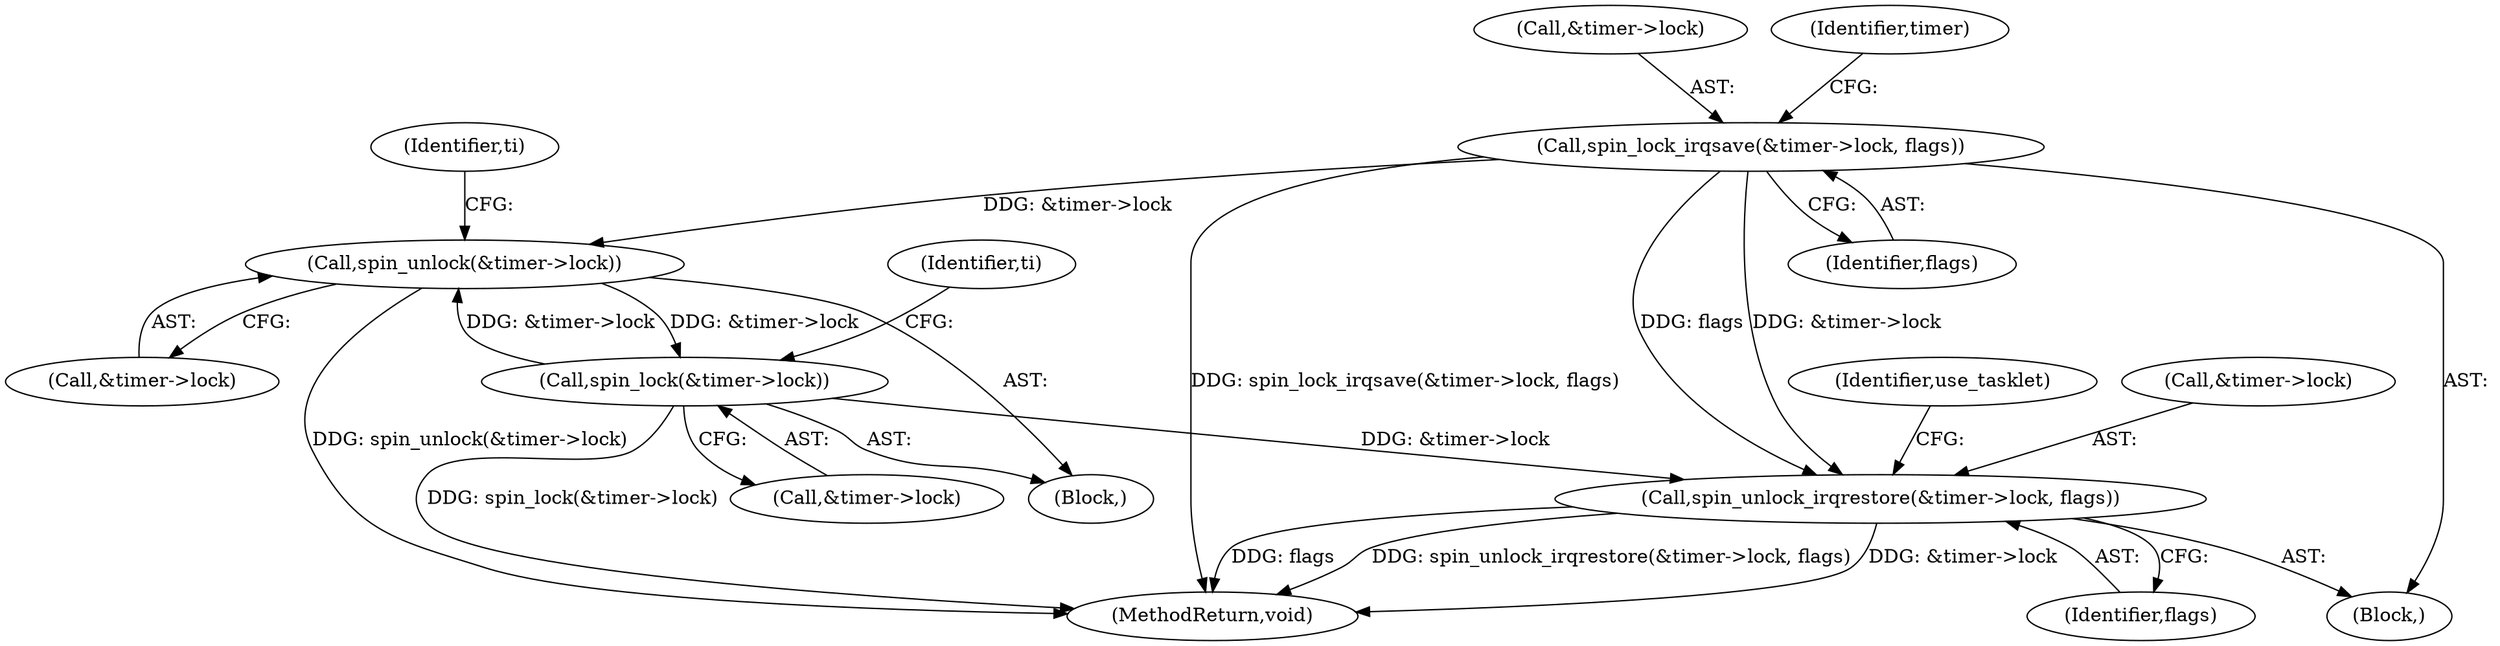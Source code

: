 digraph "0_linux_ee8413b01045c74340aa13ad5bdf905de32be736@pointer" {
"1000411" [label="(Call,spin_unlock_irqrestore(&timer->lock, flags))"];
"1000129" [label="(Call,spin_lock_irqsave(&timer->lock, flags))"];
"1000393" [label="(Call,spin_lock(&timer->lock))"];
"1000380" [label="(Call,spin_unlock(&timer->lock))"];
"1000418" [label="(Identifier,use_tasklet)"];
"1000393" [label="(Call,spin_lock(&timer->lock))"];
"1000381" [label="(Call,&timer->lock)"];
"1000412" [label="(Call,&timer->lock)"];
"1000111" [label="(Block,)"];
"1000355" [label="(Block,)"];
"1000424" [label="(MethodReturn,void)"];
"1000387" [label="(Identifier,ti)"];
"1000130" [label="(Call,&timer->lock)"];
"1000380" [label="(Call,spin_unlock(&timer->lock))"];
"1000400" [label="(Identifier,ti)"];
"1000129" [label="(Call,spin_lock_irqsave(&timer->lock, flags))"];
"1000394" [label="(Call,&timer->lock)"];
"1000411" [label="(Call,spin_unlock_irqrestore(&timer->lock, flags))"];
"1000416" [label="(Identifier,flags)"];
"1000134" [label="(Identifier,flags)"];
"1000138" [label="(Identifier,timer)"];
"1000411" -> "1000111"  [label="AST: "];
"1000411" -> "1000416"  [label="CFG: "];
"1000412" -> "1000411"  [label="AST: "];
"1000416" -> "1000411"  [label="AST: "];
"1000418" -> "1000411"  [label="CFG: "];
"1000411" -> "1000424"  [label="DDG: spin_unlock_irqrestore(&timer->lock, flags)"];
"1000411" -> "1000424"  [label="DDG: &timer->lock"];
"1000411" -> "1000424"  [label="DDG: flags"];
"1000129" -> "1000411"  [label="DDG: &timer->lock"];
"1000129" -> "1000411"  [label="DDG: flags"];
"1000393" -> "1000411"  [label="DDG: &timer->lock"];
"1000129" -> "1000111"  [label="AST: "];
"1000129" -> "1000134"  [label="CFG: "];
"1000130" -> "1000129"  [label="AST: "];
"1000134" -> "1000129"  [label="AST: "];
"1000138" -> "1000129"  [label="CFG: "];
"1000129" -> "1000424"  [label="DDG: spin_lock_irqsave(&timer->lock, flags)"];
"1000129" -> "1000380"  [label="DDG: &timer->lock"];
"1000393" -> "1000355"  [label="AST: "];
"1000393" -> "1000394"  [label="CFG: "];
"1000394" -> "1000393"  [label="AST: "];
"1000400" -> "1000393"  [label="CFG: "];
"1000393" -> "1000424"  [label="DDG: spin_lock(&timer->lock)"];
"1000393" -> "1000380"  [label="DDG: &timer->lock"];
"1000380" -> "1000393"  [label="DDG: &timer->lock"];
"1000380" -> "1000355"  [label="AST: "];
"1000380" -> "1000381"  [label="CFG: "];
"1000381" -> "1000380"  [label="AST: "];
"1000387" -> "1000380"  [label="CFG: "];
"1000380" -> "1000424"  [label="DDG: spin_unlock(&timer->lock)"];
}
